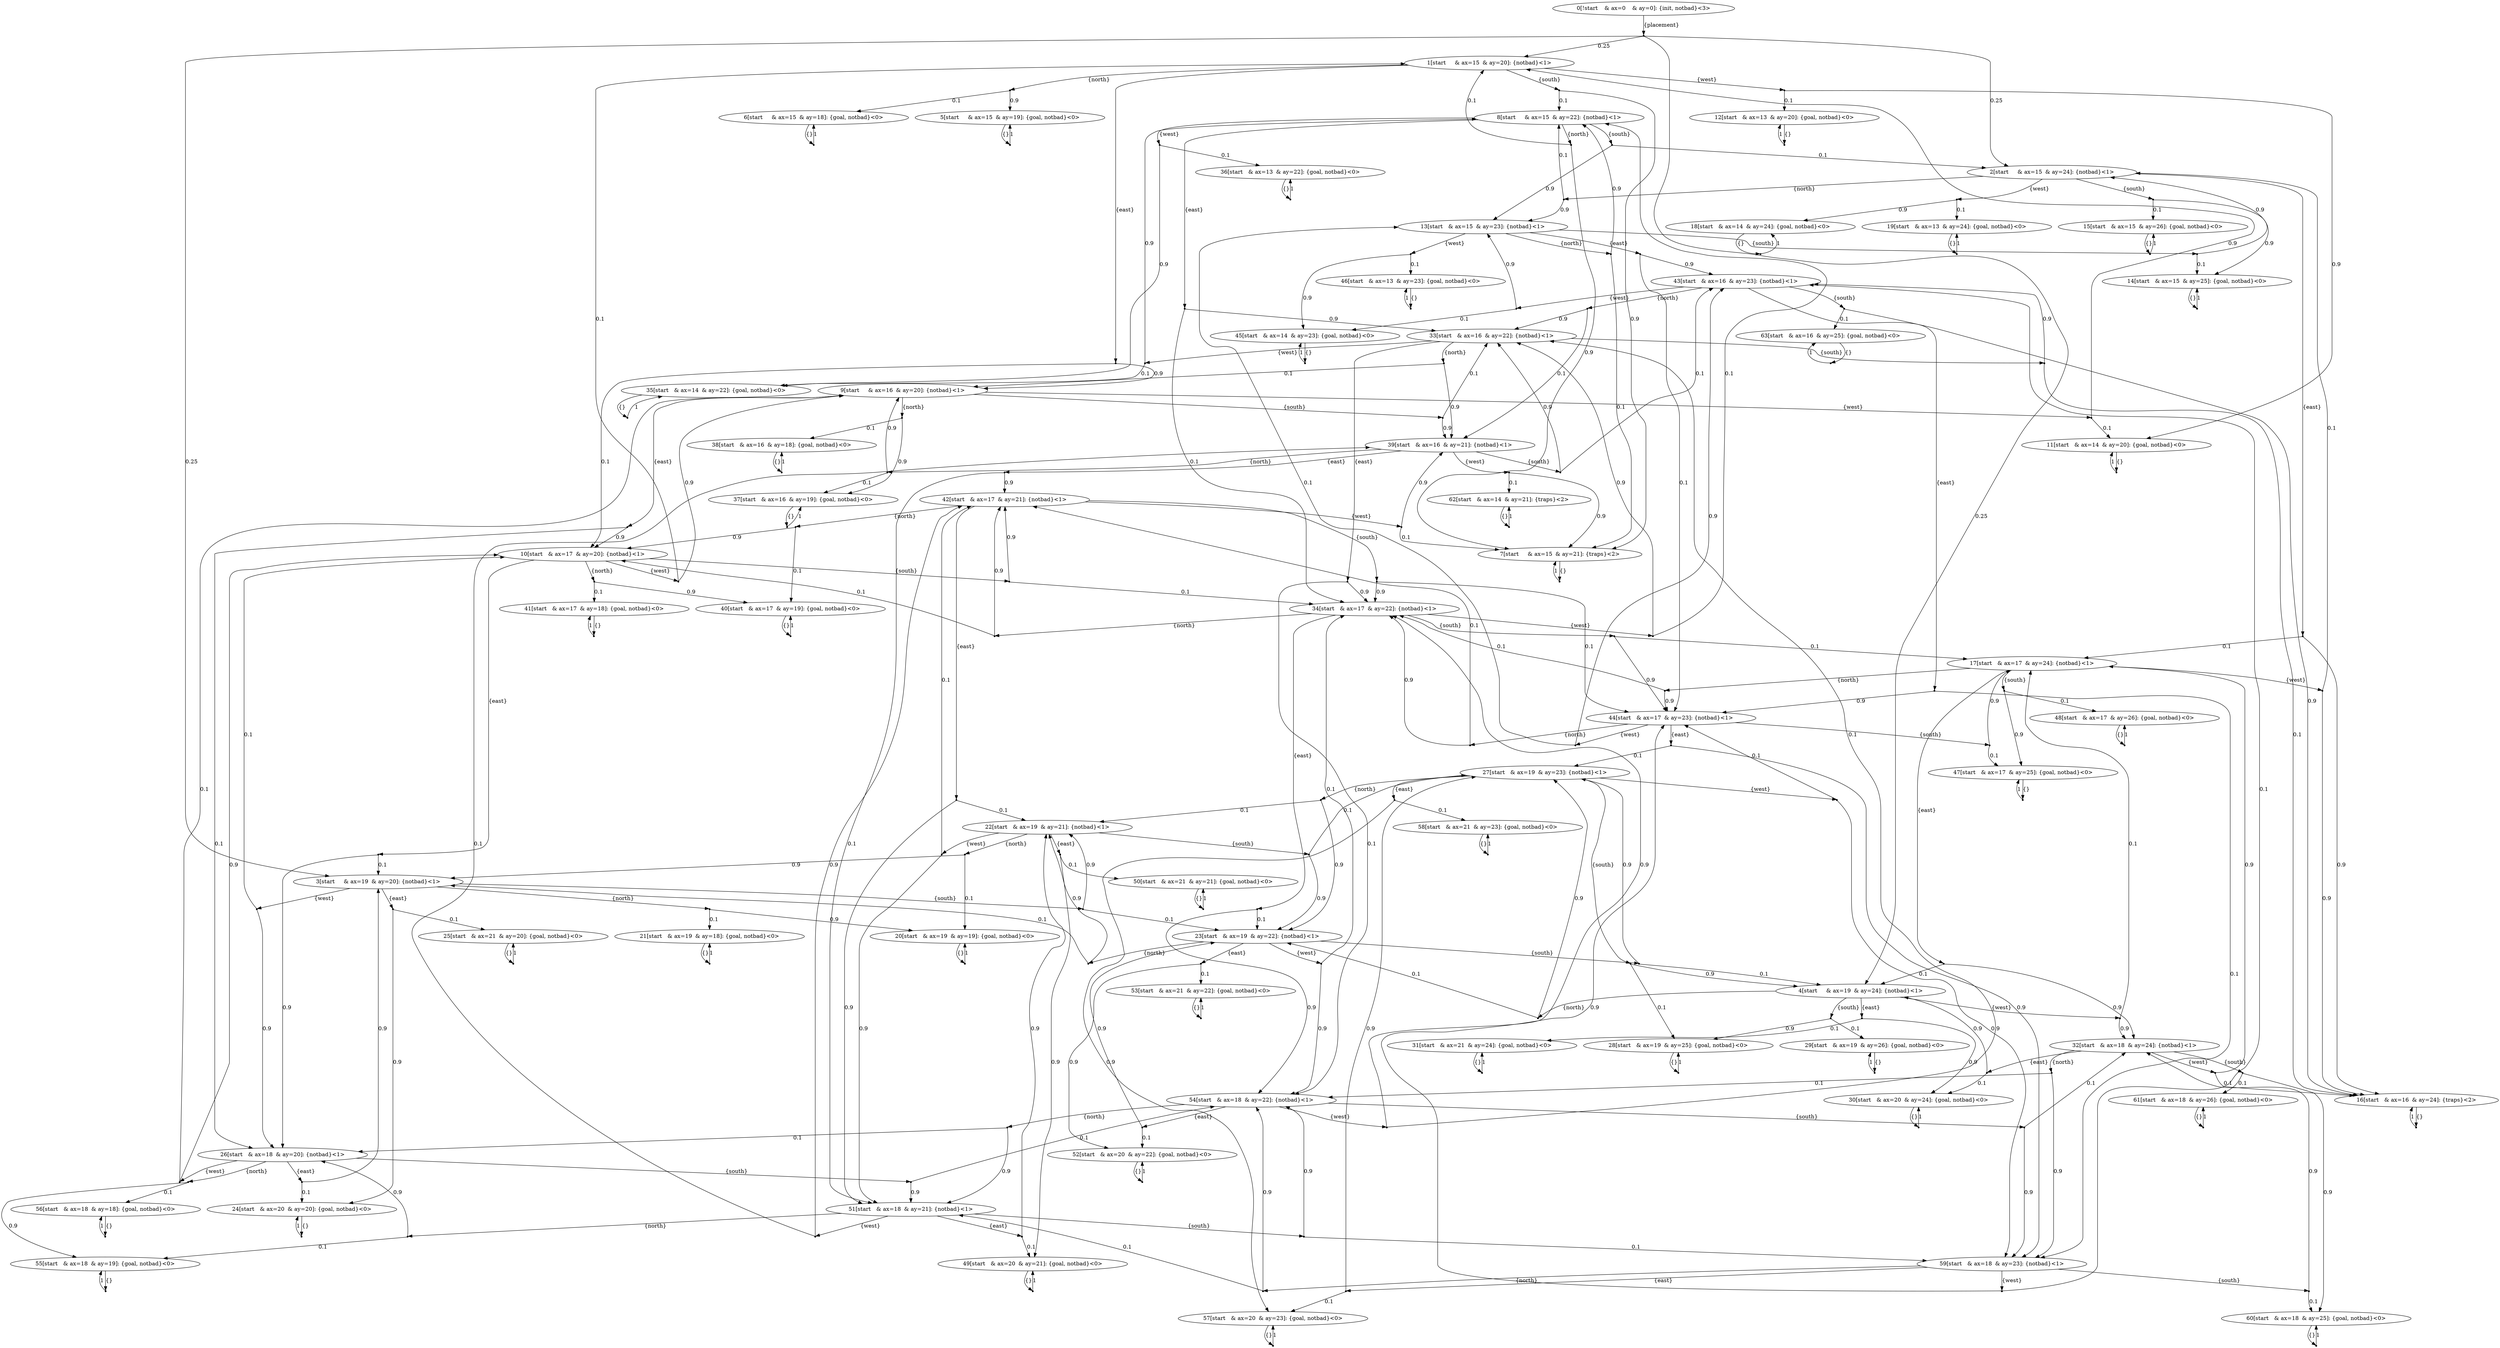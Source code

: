 digraph model {
	0 [ label = "0[!start	& ax=0	& ay=0]: {init, notbad}<3>" ];
	1 [ label = "1[start	& ax=15	& ay=20]: {notbad}<1>" ];
	2 [ label = "2[start	& ax=15	& ay=24]: {notbad}<1>" ];
	3 [ label = "3[start	& ax=19	& ay=20]: {notbad}<1>" ];
	4 [ label = "4[start	& ax=19	& ay=24]: {notbad}<1>" ];
	5 [ label = "5[start	& ax=15	& ay=19]: {goal, notbad}<0>" ];
	6 [ label = "6[start	& ax=15	& ay=18]: {goal, notbad}<0>" ];
	7 [ label = "7[start	& ax=15	& ay=21]: {traps}<2>" ];
	8 [ label = "8[start	& ax=15	& ay=22]: {notbad}<1>" ];
	9 [ label = "9[start	& ax=16	& ay=20]: {notbad}<1>" ];
	10 [ label = "10[start	& ax=17	& ay=20]: {notbad}<1>" ];
	11 [ label = "11[start	& ax=14	& ay=20]: {goal, notbad}<0>" ];
	12 [ label = "12[start	& ax=13	& ay=20]: {goal, notbad}<0>" ];
	13 [ label = "13[start	& ax=15	& ay=23]: {notbad}<1>" ];
	14 [ label = "14[start	& ax=15	& ay=25]: {goal, notbad}<0>" ];
	15 [ label = "15[start	& ax=15	& ay=26]: {goal, notbad}<0>" ];
	16 [ label = "16[start	& ax=16	& ay=24]: {traps}<2>" ];
	17 [ label = "17[start	& ax=17	& ay=24]: {notbad}<1>" ];
	18 [ label = "18[start	& ax=14	& ay=24]: {goal, notbad}<0>" ];
	19 [ label = "19[start	& ax=13	& ay=24]: {goal, notbad}<0>" ];
	20 [ label = "20[start	& ax=19	& ay=19]: {goal, notbad}<0>" ];
	21 [ label = "21[start	& ax=19	& ay=18]: {goal, notbad}<0>" ];
	22 [ label = "22[start	& ax=19	& ay=21]: {notbad}<1>" ];
	23 [ label = "23[start	& ax=19	& ay=22]: {notbad}<1>" ];
	24 [ label = "24[start	& ax=20	& ay=20]: {goal, notbad}<0>" ];
	25 [ label = "25[start	& ax=21	& ay=20]: {goal, notbad}<0>" ];
	26 [ label = "26[start	& ax=18	& ay=20]: {notbad}<1>" ];
	27 [ label = "27[start	& ax=19	& ay=23]: {notbad}<1>" ];
	28 [ label = "28[start	& ax=19	& ay=25]: {goal, notbad}<0>" ];
	29 [ label = "29[start	& ax=19	& ay=26]: {goal, notbad}<0>" ];
	30 [ label = "30[start	& ax=20	& ay=24]: {goal, notbad}<0>" ];
	31 [ label = "31[start	& ax=21	& ay=24]: {goal, notbad}<0>" ];
	32 [ label = "32[start	& ax=18	& ay=24]: {notbad}<1>" ];
	33 [ label = "33[start	& ax=16	& ay=22]: {notbad}<1>" ];
	34 [ label = "34[start	& ax=17	& ay=22]: {notbad}<1>" ];
	35 [ label = "35[start	& ax=14	& ay=22]: {goal, notbad}<0>" ];
	36 [ label = "36[start	& ax=13	& ay=22]: {goal, notbad}<0>" ];
	37 [ label = "37[start	& ax=16	& ay=19]: {goal, notbad}<0>" ];
	38 [ label = "38[start	& ax=16	& ay=18]: {goal, notbad}<0>" ];
	39 [ label = "39[start	& ax=16	& ay=21]: {notbad}<1>" ];
	40 [ label = "40[start	& ax=17	& ay=19]: {goal, notbad}<0>" ];
	41 [ label = "41[start	& ax=17	& ay=18]: {goal, notbad}<0>" ];
	42 [ label = "42[start	& ax=17	& ay=21]: {notbad}<1>" ];
	43 [ label = "43[start	& ax=16	& ay=23]: {notbad}<1>" ];
	44 [ label = "44[start	& ax=17	& ay=23]: {notbad}<1>" ];
	45 [ label = "45[start	& ax=14	& ay=23]: {goal, notbad}<0>" ];
	46 [ label = "46[start	& ax=13	& ay=23]: {goal, notbad}<0>" ];
	47 [ label = "47[start	& ax=17	& ay=25]: {goal, notbad}<0>" ];
	48 [ label = "48[start	& ax=17	& ay=26]: {goal, notbad}<0>" ];
	49 [ label = "49[start	& ax=20	& ay=21]: {goal, notbad}<0>" ];
	50 [ label = "50[start	& ax=21	& ay=21]: {goal, notbad}<0>" ];
	51 [ label = "51[start	& ax=18	& ay=21]: {notbad}<1>" ];
	52 [ label = "52[start	& ax=20	& ay=22]: {goal, notbad}<0>" ];
	53 [ label = "53[start	& ax=21	& ay=22]: {goal, notbad}<0>" ];
	54 [ label = "54[start	& ax=18	& ay=22]: {notbad}<1>" ];
	55 [ label = "55[start	& ax=18	& ay=19]: {goal, notbad}<0>" ];
	56 [ label = "56[start	& ax=18	& ay=18]: {goal, notbad}<0>" ];
	57 [ label = "57[start	& ax=20	& ay=23]: {goal, notbad}<0>" ];
	58 [ label = "58[start	& ax=21	& ay=23]: {goal, notbad}<0>" ];
	59 [ label = "59[start	& ax=18	& ay=23]: {notbad}<1>" ];
	60 [ label = "60[start	& ax=18	& ay=25]: {goal, notbad}<0>" ];
	61 [ label = "61[start	& ax=18	& ay=26]: {goal, notbad}<0>" ];
	62 [ label = "62[start	& ax=14	& ay=21]: {traps}<2>" ];
	63 [ label = "63[start	& ax=16	& ay=25]: {goal, notbad}<0>" ];
	"0c0" [shape = "point"];
	0 -> "0c0" [ label = "{placement}"]
;
	"0c0" -> 1 [ label= "0.25" ];
	"0c0" -> 2 [ label= "0.25" ];
	"0c0" -> 3 [ label= "0.25" ];
	"0c0" -> 4 [ label= "0.25" ];
	"1c0" [shape = "point"];
	1 -> "1c0" [ label = "{north}"]
;
	"1c0" -> 5 [ label= "0.9" ];
	"1c0" -> 6 [ label= "0.1" ];
	"1c1" [shape = "point"];
	1 -> "1c1" [ label = "{south}"]
;
	"1c1" -> 7 [ label= "0.9" ];
	"1c1" -> 8 [ label= "0.1" ];
	"1c2" [shape = "point"];
	1 -> "1c2" [ label = "{east}"]
;
	"1c2" -> 9 [ label= "0.9" ];
	"1c2" -> 10 [ label= "0.1" ];
	"1c3" [shape = "point"];
	1 -> "1c3" [ label = "{west}"]
;
	"1c3" -> 11 [ label= "0.9" ];
	"1c3" -> 12 [ label= "0.1" ];
	"2c0" [shape = "point"];
	2 -> "2c0" [ label = "{north}"]
;
	"2c0" -> 8 [ label= "0.1" ];
	"2c0" -> 13 [ label= "0.9" ];
	"2c1" [shape = "point"];
	2 -> "2c1" [ label = "{south}"]
;
	"2c1" -> 14 [ label= "0.9" ];
	"2c1" -> 15 [ label= "0.1" ];
	"2c2" [shape = "point"];
	2 -> "2c2" [ label = "{east}"]
;
	"2c2" -> 16 [ label= "0.9" ];
	"2c2" -> 17 [ label= "0.1" ];
	"2c3" [shape = "point"];
	2 -> "2c3" [ label = "{west}"]
;
	"2c3" -> 18 [ label= "0.9" ];
	"2c3" -> 19 [ label= "0.1" ];
	"3c0" [shape = "point"];
	3 -> "3c0" [ label = "{north}"]
;
	"3c0" -> 20 [ label= "0.9" ];
	"3c0" -> 21 [ label= "0.1" ];
	"3c1" [shape = "point"];
	3 -> "3c1" [ label = "{south}"]
;
	"3c1" -> 22 [ label= "0.9" ];
	"3c1" -> 23 [ label= "0.1" ];
	"3c2" [shape = "point"];
	3 -> "3c2" [ label = "{east}"]
;
	"3c2" -> 24 [ label= "0.9" ];
	"3c2" -> 25 [ label= "0.1" ];
	"3c3" [shape = "point"];
	3 -> "3c3" [ label = "{west}"]
;
	"3c3" -> 10 [ label= "0.1" ];
	"3c3" -> 26 [ label= "0.9" ];
	"4c0" [shape = "point"];
	4 -> "4c0" [ label = "{north}"]
;
	"4c0" -> 23 [ label= "0.1" ];
	"4c0" -> 27 [ label= "0.9" ];
	"4c1" [shape = "point"];
	4 -> "4c1" [ label = "{south}"]
;
	"4c1" -> 28 [ label= "0.9" ];
	"4c1" -> 29 [ label= "0.1" ];
	"4c2" [shape = "point"];
	4 -> "4c2" [ label = "{east}"]
;
	"4c2" -> 30 [ label= "0.9" ];
	"4c2" -> 31 [ label= "0.1" ];
	"4c3" [shape = "point"];
	4 -> "4c3" [ label = "{west}"]
;
	"4c3" -> 17 [ label= "0.1" ];
	"4c3" -> 32 [ label= "0.9" ];
	"5c0" [shape = "point"];
	5 -> "5c0" [ label = "{}"]
;
	"5c0" -> 5 [ label= "1" ];
	"6c0" [shape = "point"];
	6 -> "6c0" [ label = "{}"]
;
	"6c0" -> 6 [ label= "1" ];
	"7c0" [shape = "point"];
	7 -> "7c0" [ label = "{}"]
;
	"7c0" -> 7 [ label= "1" ];
	"8c0" [shape = "point"];
	8 -> "8c0" [ label = "{north}"]
;
	"8c0" -> 1 [ label= "0.1" ];
	"8c0" -> 7 [ label= "0.9" ];
	"8c1" [shape = "point"];
	8 -> "8c1" [ label = "{south}"]
;
	"8c1" -> 2 [ label= "0.1" ];
	"8c1" -> 13 [ label= "0.9" ];
	"8c2" [shape = "point"];
	8 -> "8c2" [ label = "{east}"]
;
	"8c2" -> 33 [ label= "0.9" ];
	"8c2" -> 34 [ label= "0.1" ];
	"8c3" [shape = "point"];
	8 -> "8c3" [ label = "{west}"]
;
	"8c3" -> 35 [ label= "0.9" ];
	"8c3" -> 36 [ label= "0.1" ];
	"9c0" [shape = "point"];
	9 -> "9c0" [ label = "{north}"]
;
	"9c0" -> 37 [ label= "0.9" ];
	"9c0" -> 38 [ label= "0.1" ];
	"9c1" [shape = "point"];
	9 -> "9c1" [ label = "{south}"]
;
	"9c1" -> 33 [ label= "0.1" ];
	"9c1" -> 39 [ label= "0.9" ];
	"9c2" [shape = "point"];
	9 -> "9c2" [ label = "{east}"]
;
	"9c2" -> 10 [ label= "0.9" ];
	"9c2" -> 26 [ label= "0.1" ];
	"9c3" [shape = "point"];
	9 -> "9c3" [ label = "{west}"]
;
	"9c3" -> 1 [ label= "0.9" ];
	"9c3" -> 11 [ label= "0.1" ];
	"10c0" [shape = "point"];
	10 -> "10c0" [ label = "{north}"]
;
	"10c0" -> 40 [ label= "0.9" ];
	"10c0" -> 41 [ label= "0.1" ];
	"10c1" [shape = "point"];
	10 -> "10c1" [ label = "{south}"]
;
	"10c1" -> 34 [ label= "0.1" ];
	"10c1" -> 42 [ label= "0.9" ];
	"10c2" [shape = "point"];
	10 -> "10c2" [ label = "{east}"]
;
	"10c2" -> 3 [ label= "0.1" ];
	"10c2" -> 26 [ label= "0.9" ];
	"10c3" [shape = "point"];
	10 -> "10c3" [ label = "{west}"]
;
	"10c3" -> 1 [ label= "0.1" ];
	"10c3" -> 9 [ label= "0.9" ];
	"11c0" [shape = "point"];
	11 -> "11c0" [ label = "{}"]
;
	"11c0" -> 11 [ label= "1" ];
	"12c0" [shape = "point"];
	12 -> "12c0" [ label = "{}"]
;
	"12c0" -> 12 [ label= "1" ];
	"13c0" [shape = "point"];
	13 -> "13c0" [ label = "{north}"]
;
	"13c0" -> 7 [ label= "0.1" ];
	"13c0" -> 8 [ label= "0.9" ];
	"13c1" [shape = "point"];
	13 -> "13c1" [ label = "{south}"]
;
	"13c1" -> 2 [ label= "0.9" ];
	"13c1" -> 14 [ label= "0.1" ];
	"13c2" [shape = "point"];
	13 -> "13c2" [ label = "{east}"]
;
	"13c2" -> 43 [ label= "0.9" ];
	"13c2" -> 44 [ label= "0.1" ];
	"13c3" [shape = "point"];
	13 -> "13c3" [ label = "{west}"]
;
	"13c3" -> 45 [ label= "0.9" ];
	"13c3" -> 46 [ label= "0.1" ];
	"14c0" [shape = "point"];
	14 -> "14c0" [ label = "{}"]
;
	"14c0" -> 14 [ label= "1" ];
	"15c0" [shape = "point"];
	15 -> "15c0" [ label = "{}"]
;
	"15c0" -> 15 [ label= "1" ];
	"16c0" [shape = "point"];
	16 -> "16c0" [ label = "{}"]
;
	"16c0" -> 16 [ label= "1" ];
	"17c0" [shape = "point"];
	17 -> "17c0" [ label = "{north}"]
;
	"17c0" -> 34 [ label= "0.1" ];
	"17c0" -> 44 [ label= "0.9" ];
	"17c1" [shape = "point"];
	17 -> "17c1" [ label = "{south}"]
;
	"17c1" -> 47 [ label= "0.9" ];
	"17c1" -> 48 [ label= "0.1" ];
	"17c2" [shape = "point"];
	17 -> "17c2" [ label = "{east}"]
;
	"17c2" -> 4 [ label= "0.1" ];
	"17c2" -> 32 [ label= "0.9" ];
	"17c3" [shape = "point"];
	17 -> "17c3" [ label = "{west}"]
;
	"17c3" -> 2 [ label= "0.1" ];
	"17c3" -> 16 [ label= "0.9" ];
	"18c0" [shape = "point"];
	18 -> "18c0" [ label = "{}"]
;
	"18c0" -> 18 [ label= "1" ];
	"19c0" [shape = "point"];
	19 -> "19c0" [ label = "{}"]
;
	"19c0" -> 19 [ label= "1" ];
	"20c0" [shape = "point"];
	20 -> "20c0" [ label = "{}"]
;
	"20c0" -> 20 [ label= "1" ];
	"21c0" [shape = "point"];
	21 -> "21c0" [ label = "{}"]
;
	"21c0" -> 21 [ label= "1" ];
	"22c0" [shape = "point"];
	22 -> "22c0" [ label = "{north}"]
;
	"22c0" -> 3 [ label= "0.9" ];
	"22c0" -> 20 [ label= "0.1" ];
	"22c1" [shape = "point"];
	22 -> "22c1" [ label = "{south}"]
;
	"22c1" -> 23 [ label= "0.9" ];
	"22c1" -> 27 [ label= "0.1" ];
	"22c2" [shape = "point"];
	22 -> "22c2" [ label = "{east}"]
;
	"22c2" -> 49 [ label= "0.9" ];
	"22c2" -> 50 [ label= "0.1" ];
	"22c3" [shape = "point"];
	22 -> "22c3" [ label = "{west}"]
;
	"22c3" -> 42 [ label= "0.1" ];
	"22c3" -> 51 [ label= "0.9" ];
	"23c0" [shape = "point"];
	23 -> "23c0" [ label = "{north}"]
;
	"23c0" -> 3 [ label= "0.1" ];
	"23c0" -> 22 [ label= "0.9" ];
	"23c1" [shape = "point"];
	23 -> "23c1" [ label = "{south}"]
;
	"23c1" -> 4 [ label= "0.1" ];
	"23c1" -> 27 [ label= "0.9" ];
	"23c2" [shape = "point"];
	23 -> "23c2" [ label = "{east}"]
;
	"23c2" -> 52 [ label= "0.9" ];
	"23c2" -> 53 [ label= "0.1" ];
	"23c3" [shape = "point"];
	23 -> "23c3" [ label = "{west}"]
;
	"23c3" -> 34 [ label= "0.1" ];
	"23c3" -> 54 [ label= "0.9" ];
	"24c0" [shape = "point"];
	24 -> "24c0" [ label = "{}"]
;
	"24c0" -> 24 [ label= "1" ];
	"25c0" [shape = "point"];
	25 -> "25c0" [ label = "{}"]
;
	"25c0" -> 25 [ label= "1" ];
	"26c0" [shape = "point"];
	26 -> "26c0" [ label = "{north}"]
;
	"26c0" -> 55 [ label= "0.9" ];
	"26c0" -> 56 [ label= "0.1" ];
	"26c1" [shape = "point"];
	26 -> "26c1" [ label = "{south}"]
;
	"26c1" -> 51 [ label= "0.9" ];
	"26c1" -> 54 [ label= "0.1" ];
	"26c2" [shape = "point"];
	26 -> "26c2" [ label = "{east}"]
;
	"26c2" -> 3 [ label= "0.9" ];
	"26c2" -> 24 [ label= "0.1" ];
	"26c3" [shape = "point"];
	26 -> "26c3" [ label = "{west}"]
;
	"26c3" -> 9 [ label= "0.1" ];
	"26c3" -> 10 [ label= "0.9" ];
	"27c0" [shape = "point"];
	27 -> "27c0" [ label = "{north}"]
;
	"27c0" -> 22 [ label= "0.1" ];
	"27c0" -> 23 [ label= "0.9" ];
	"27c1" [shape = "point"];
	27 -> "27c1" [ label = "{south}"]
;
	"27c1" -> 4 [ label= "0.9" ];
	"27c1" -> 28 [ label= "0.1" ];
	"27c2" [shape = "point"];
	27 -> "27c2" [ label = "{east}"]
;
	"27c2" -> 57 [ label= "0.9" ];
	"27c2" -> 58 [ label= "0.1" ];
	"27c3" [shape = "point"];
	27 -> "27c3" [ label = "{west}"]
;
	"27c3" -> 44 [ label= "0.1" ];
	"27c3" -> 59 [ label= "0.9" ];
	"28c0" [shape = "point"];
	28 -> "28c0" [ label = "{}"]
;
	"28c0" -> 28 [ label= "1" ];
	"29c0" [shape = "point"];
	29 -> "29c0" [ label = "{}"]
;
	"29c0" -> 29 [ label= "1" ];
	"30c0" [shape = "point"];
	30 -> "30c0" [ label = "{}"]
;
	"30c0" -> 30 [ label= "1" ];
	"31c0" [shape = "point"];
	31 -> "31c0" [ label = "{}"]
;
	"31c0" -> 31 [ label= "1" ];
	"32c0" [shape = "point"];
	32 -> "32c0" [ label = "{north}"]
;
	"32c0" -> 54 [ label= "0.1" ];
	"32c0" -> 59 [ label= "0.9" ];
	"32c1" [shape = "point"];
	32 -> "32c1" [ label = "{south}"]
;
	"32c1" -> 60 [ label= "0.9" ];
	"32c1" -> 61 [ label= "0.1" ];
	"32c2" [shape = "point"];
	32 -> "32c2" [ label = "{east}"]
;
	"32c2" -> 4 [ label= "0.9" ];
	"32c2" -> 30 [ label= "0.1" ];
	"32c3" [shape = "point"];
	32 -> "32c3" [ label = "{west}"]
;
	"32c3" -> 16 [ label= "0.1" ];
	"32c3" -> 17 [ label= "0.9" ];
	"33c0" [shape = "point"];
	33 -> "33c0" [ label = "{north}"]
;
	"33c0" -> 9 [ label= "0.1" ];
	"33c0" -> 39 [ label= "0.9" ];
	"33c1" [shape = "point"];
	33 -> "33c1" [ label = "{south}"]
;
	"33c1" -> 16 [ label= "0.1" ];
	"33c1" -> 43 [ label= "0.9" ];
	"33c2" [shape = "point"];
	33 -> "33c2" [ label = "{east}"]
;
	"33c2" -> 34 [ label= "0.9" ];
	"33c2" -> 54 [ label= "0.1" ];
	"33c3" [shape = "point"];
	33 -> "33c3" [ label = "{west}"]
;
	"33c3" -> 8 [ label= "0.9" ];
	"33c3" -> 35 [ label= "0.1" ];
	"34c0" [shape = "point"];
	34 -> "34c0" [ label = "{north}"]
;
	"34c0" -> 10 [ label= "0.1" ];
	"34c0" -> 42 [ label= "0.9" ];
	"34c1" [shape = "point"];
	34 -> "34c1" [ label = "{south}"]
;
	"34c1" -> 17 [ label= "0.1" ];
	"34c1" -> 44 [ label= "0.9" ];
	"34c2" [shape = "point"];
	34 -> "34c2" [ label = "{east}"]
;
	"34c2" -> 23 [ label= "0.1" ];
	"34c2" -> 54 [ label= "0.9" ];
	"34c3" [shape = "point"];
	34 -> "34c3" [ label = "{west}"]
;
	"34c3" -> 8 [ label= "0.1" ];
	"34c3" -> 33 [ label= "0.9" ];
	"35c0" [shape = "point"];
	35 -> "35c0" [ label = "{}"]
;
	"35c0" -> 35 [ label= "1" ];
	"36c0" [shape = "point"];
	36 -> "36c0" [ label = "{}"]
;
	"36c0" -> 36 [ label= "1" ];
	"37c0" [shape = "point"];
	37 -> "37c0" [ label = "{}"]
;
	"37c0" -> 37 [ label= "1" ];
	"38c0" [shape = "point"];
	38 -> "38c0" [ label = "{}"]
;
	"38c0" -> 38 [ label= "1" ];
	"39c0" [shape = "point"];
	39 -> "39c0" [ label = "{north}"]
;
	"39c0" -> 9 [ label= "0.9" ];
	"39c0" -> 37 [ label= "0.1" ];
	"39c1" [shape = "point"];
	39 -> "39c1" [ label = "{south}"]
;
	"39c1" -> 33 [ label= "0.9" ];
	"39c1" -> 43 [ label= "0.1" ];
	"39c2" [shape = "point"];
	39 -> "39c2" [ label = "{east}"]
;
	"39c2" -> 42 [ label= "0.9" ];
	"39c2" -> 51 [ label= "0.1" ];
	"39c3" [shape = "point"];
	39 -> "39c3" [ label = "{west}"]
;
	"39c3" -> 7 [ label= "0.9" ];
	"39c3" -> 62 [ label= "0.1" ];
	"40c0" [shape = "point"];
	40 -> "40c0" [ label = "{}"]
;
	"40c0" -> 40 [ label= "1" ];
	"41c0" [shape = "point"];
	41 -> "41c0" [ label = "{}"]
;
	"41c0" -> 41 [ label= "1" ];
	"42c0" [shape = "point"];
	42 -> "42c0" [ label = "{north}"]
;
	"42c0" -> 10 [ label= "0.9" ];
	"42c0" -> 40 [ label= "0.1" ];
	"42c1" [shape = "point"];
	42 -> "42c1" [ label = "{south}"]
;
	"42c1" -> 34 [ label= "0.9" ];
	"42c1" -> 44 [ label= "0.1" ];
	"42c2" [shape = "point"];
	42 -> "42c2" [ label = "{east}"]
;
	"42c2" -> 22 [ label= "0.1" ];
	"42c2" -> 51 [ label= "0.9" ];
	"42c3" [shape = "point"];
	42 -> "42c3" [ label = "{west}"]
;
	"42c3" -> 7 [ label= "0.1" ];
	"42c3" -> 39 [ label= "0.9" ];
	"43c0" [shape = "point"];
	43 -> "43c0" [ label = "{north}"]
;
	"43c0" -> 33 [ label= "0.9" ];
	"43c0" -> 39 [ label= "0.1" ];
	"43c1" [shape = "point"];
	43 -> "43c1" [ label = "{south}"]
;
	"43c1" -> 16 [ label= "0.9" ];
	"43c1" -> 63 [ label= "0.1" ];
	"43c2" [shape = "point"];
	43 -> "43c2" [ label = "{east}"]
;
	"43c2" -> 44 [ label= "0.9" ];
	"43c2" -> 59 [ label= "0.1" ];
	"43c3" [shape = "point"];
	43 -> "43c3" [ label = "{west}"]
;
	"43c3" -> 13 [ label= "0.9" ];
	"43c3" -> 45 [ label= "0.1" ];
	"44c0" [shape = "point"];
	44 -> "44c0" [ label = "{north}"]
;
	"44c0" -> 34 [ label= "0.9" ];
	"44c0" -> 42 [ label= "0.1" ];
	"44c1" [shape = "point"];
	44 -> "44c1" [ label = "{south}"]
;
	"44c1" -> 17 [ label= "0.9" ];
	"44c1" -> 47 [ label= "0.1" ];
	"44c2" [shape = "point"];
	44 -> "44c2" [ label = "{east}"]
;
	"44c2" -> 27 [ label= "0.1" ];
	"44c2" -> 59 [ label= "0.9" ];
	"44c3" [shape = "point"];
	44 -> "44c3" [ label = "{west}"]
;
	"44c3" -> 13 [ label= "0.1" ];
	"44c3" -> 43 [ label= "0.9" ];
	"45c0" [shape = "point"];
	45 -> "45c0" [ label = "{}"]
;
	"45c0" -> 45 [ label= "1" ];
	"46c0" [shape = "point"];
	46 -> "46c0" [ label = "{}"]
;
	"46c0" -> 46 [ label= "1" ];
	"47c0" [shape = "point"];
	47 -> "47c0" [ label = "{}"]
;
	"47c0" -> 47 [ label= "1" ];
	"48c0" [shape = "point"];
	48 -> "48c0" [ label = "{}"]
;
	"48c0" -> 48 [ label= "1" ];
	"49c0" [shape = "point"];
	49 -> "49c0" [ label = "{}"]
;
	"49c0" -> 49 [ label= "1" ];
	"50c0" [shape = "point"];
	50 -> "50c0" [ label = "{}"]
;
	"50c0" -> 50 [ label= "1" ];
	"51c0" [shape = "point"];
	51 -> "51c0" [ label = "{north}"]
;
	"51c0" -> 26 [ label= "0.9" ];
	"51c0" -> 55 [ label= "0.1" ];
	"51c1" [shape = "point"];
	51 -> "51c1" [ label = "{south}"]
;
	"51c1" -> 54 [ label= "0.9" ];
	"51c1" -> 59 [ label= "0.1" ];
	"51c2" [shape = "point"];
	51 -> "51c2" [ label = "{east}"]
;
	"51c2" -> 22 [ label= "0.9" ];
	"51c2" -> 49 [ label= "0.1" ];
	"51c3" [shape = "point"];
	51 -> "51c3" [ label = "{west}"]
;
	"51c3" -> 39 [ label= "0.1" ];
	"51c3" -> 42 [ label= "0.9" ];
	"52c0" [shape = "point"];
	52 -> "52c0" [ label = "{}"]
;
	"52c0" -> 52 [ label= "1" ];
	"53c0" [shape = "point"];
	53 -> "53c0" [ label = "{}"]
;
	"53c0" -> 53 [ label= "1" ];
	"54c0" [shape = "point"];
	54 -> "54c0" [ label = "{north}"]
;
	"54c0" -> 26 [ label= "0.1" ];
	"54c0" -> 51 [ label= "0.9" ];
	"54c1" [shape = "point"];
	54 -> "54c1" [ label = "{south}"]
;
	"54c1" -> 32 [ label= "0.1" ];
	"54c1" -> 59 [ label= "0.9" ];
	"54c2" [shape = "point"];
	54 -> "54c2" [ label = "{east}"]
;
	"54c2" -> 23 [ label= "0.9" ];
	"54c2" -> 52 [ label= "0.1" ];
	"54c3" [shape = "point"];
	54 -> "54c3" [ label = "{west}"]
;
	"54c3" -> 33 [ label= "0.1" ];
	"54c3" -> 34 [ label= "0.9" ];
	"55c0" [shape = "point"];
	55 -> "55c0" [ label = "{}"]
;
	"55c0" -> 55 [ label= "1" ];
	"56c0" [shape = "point"];
	56 -> "56c0" [ label = "{}"]
;
	"56c0" -> 56 [ label= "1" ];
	"57c0" [shape = "point"];
	57 -> "57c0" [ label = "{}"]
;
	"57c0" -> 57 [ label= "1" ];
	"58c0" [shape = "point"];
	58 -> "58c0" [ label = "{}"]
;
	"58c0" -> 58 [ label= "1" ];
	"59c0" [shape = "point"];
	59 -> "59c0" [ label = "{north}"]
;
	"59c0" -> 51 [ label= "0.1" ];
	"59c0" -> 54 [ label= "0.9" ];
	"59c1" [shape = "point"];
	59 -> "59c1" [ label = "{south}"]
;
	"59c1" -> 32 [ label= "0.9" ];
	"59c1" -> 60 [ label= "0.1" ];
	"59c2" [shape = "point"];
	59 -> "59c2" [ label = "{east}"]
;
	"59c2" -> 27 [ label= "0.9" ];
	"59c2" -> 57 [ label= "0.1" ];
	"59c3" [shape = "point"];
	59 -> "59c3" [ label = "{west}"]
;
	"59c3" -> 43 [ label= "0.1" ];
	"59c3" -> 44 [ label= "0.9" ];
	"60c0" [shape = "point"];
	60 -> "60c0" [ label = "{}"]
;
	"60c0" -> 60 [ label= "1" ];
	"61c0" [shape = "point"];
	61 -> "61c0" [ label = "{}"]
;
	"61c0" -> 61 [ label= "1" ];
	"62c0" [shape = "point"];
	62 -> "62c0" [ label = "{}"]
;
	"62c0" -> 62 [ label= "1" ];
	"63c0" [shape = "point"];
	63 -> "63c0" [ label = "{}"]
;
	"63c0" -> 63 [ label= "1" ];
}
